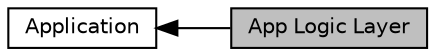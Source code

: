 digraph "App Logic Layer"
{
  edge [fontname="Helvetica",fontsize="10",labelfontname="Helvetica",labelfontsize="10"];
  node [fontname="Helvetica",fontsize="10",shape=box];
  rankdir=LR;
  Node1 [label="Application",height=0.2,width=0.4,color="black", fillcolor="white", style="filled",URL="$group___application.html",tooltip="Application used for demo."];
  Node0 [label="App Logic Layer",height=0.2,width=0.4,color="black", fillcolor="grey75", style="filled", fontcolor="black",tooltip="All the logic functions for the app layer."];
  Node1->Node0 [shape=plaintext, dir="back", style="solid"];
}
